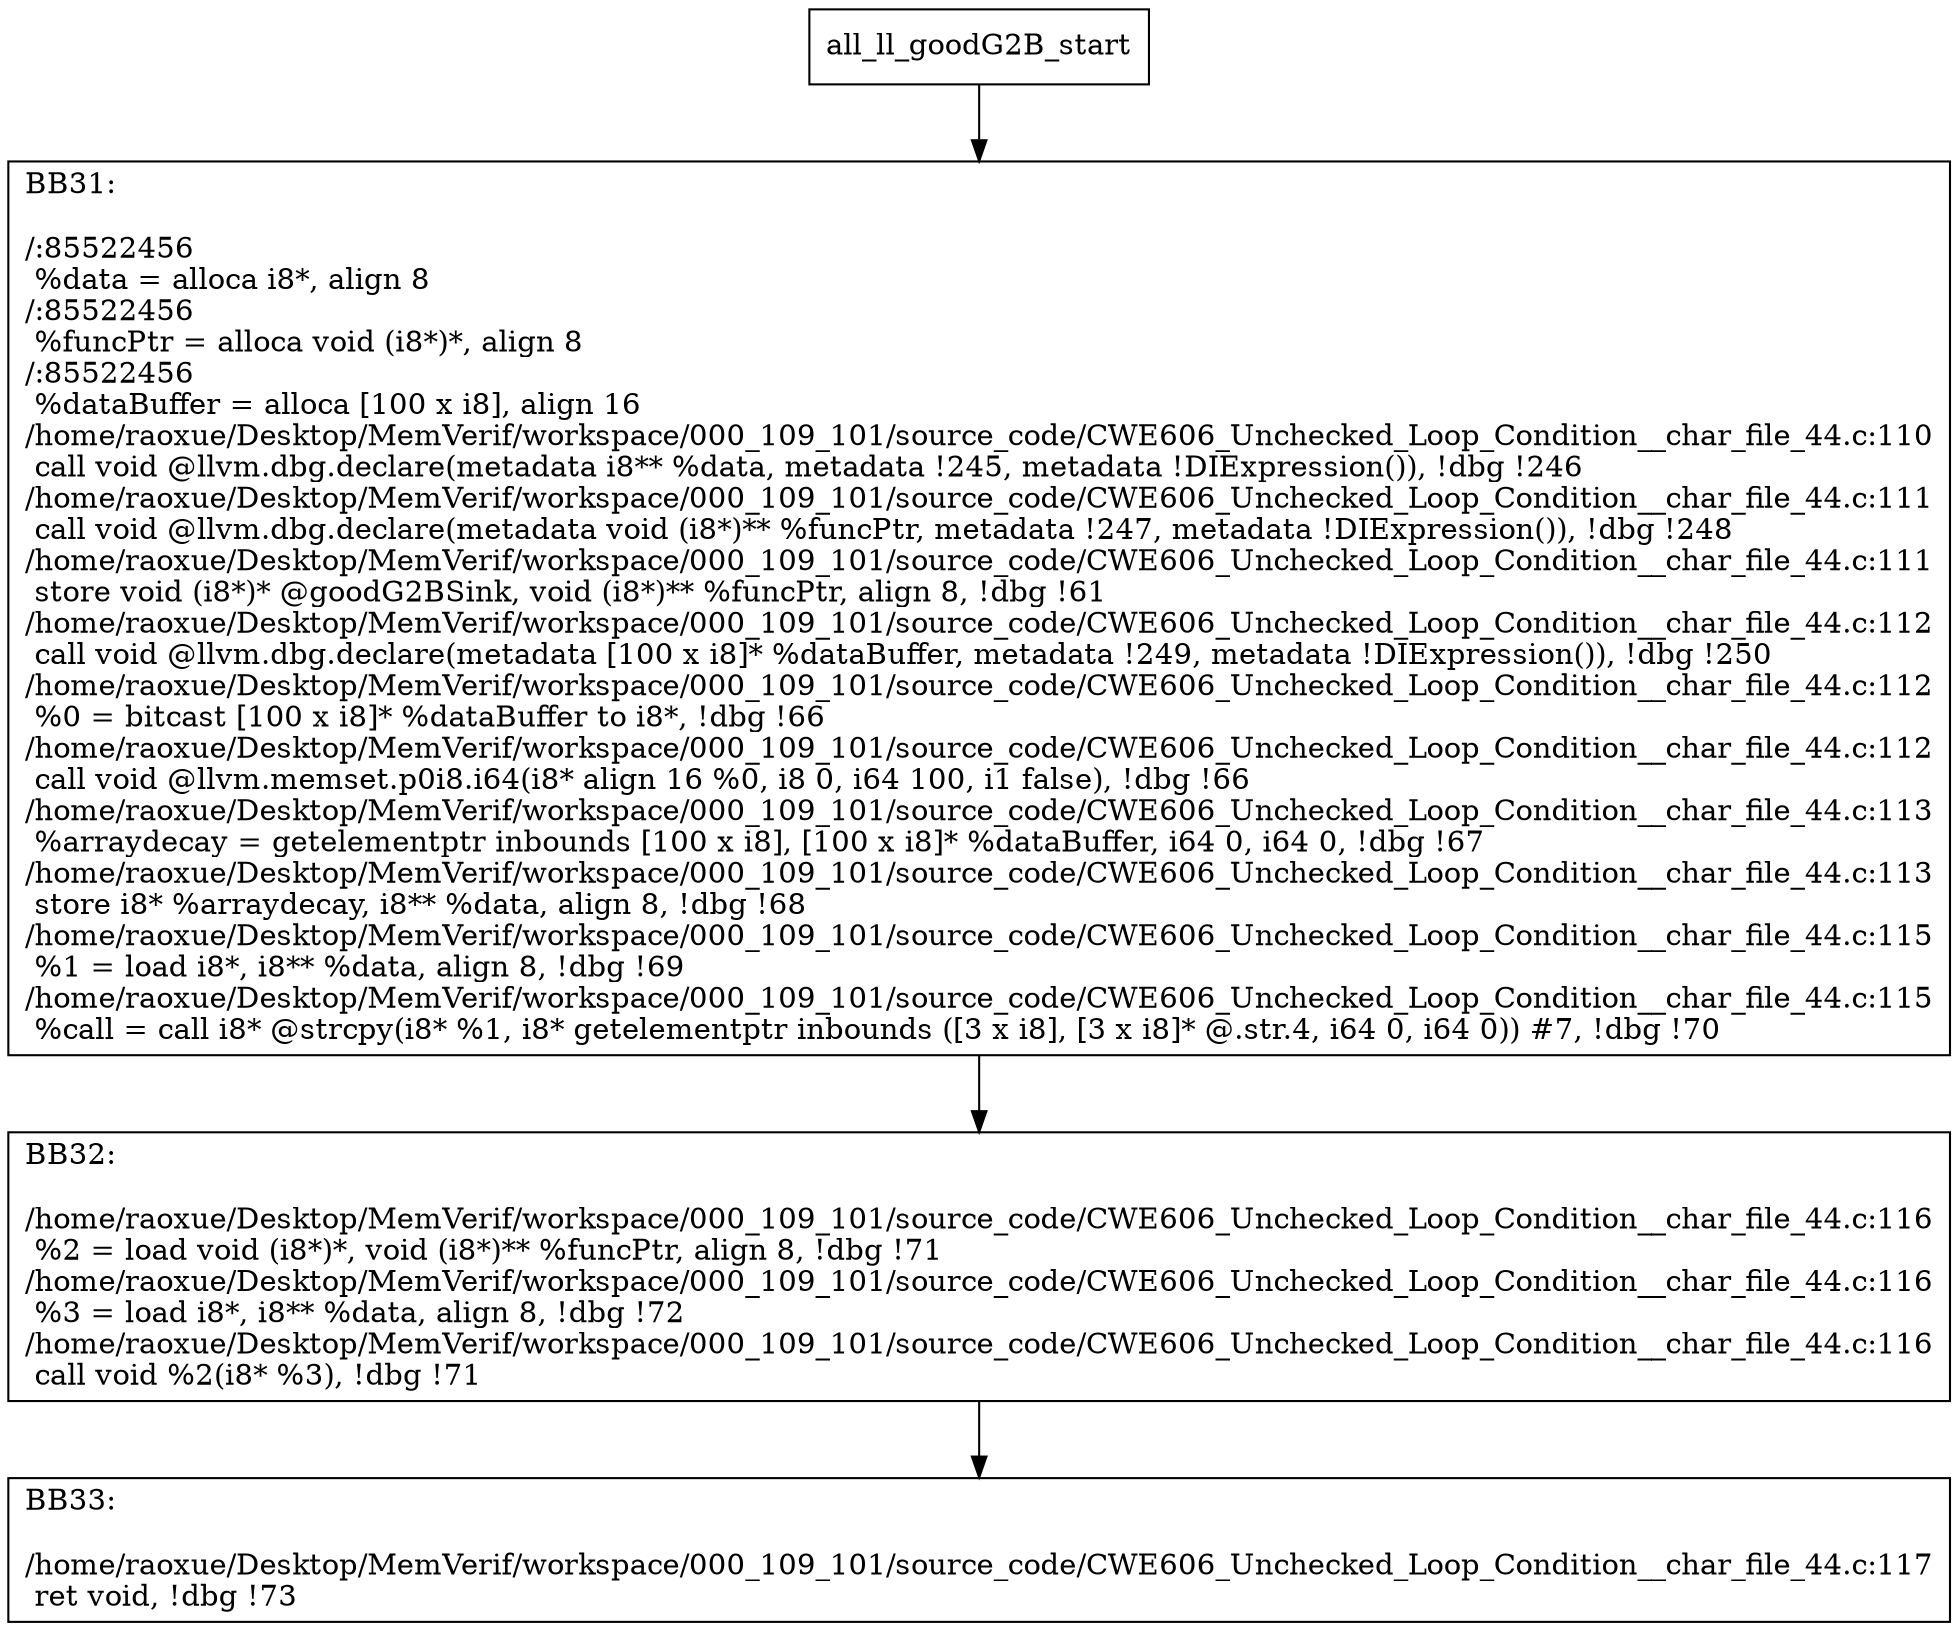 digraph "CFG for'all_ll_goodG2B' function" {
	BBall_ll_goodG2B_start[shape=record,label="{all_ll_goodG2B_start}"];
	BBall_ll_goodG2B_start-> all_ll_goodG2BBB31;
	all_ll_goodG2BBB31 [shape=record, label="{BB31:\l\l/:85522456\l
  %data = alloca i8*, align 8\l
/:85522456\l
  %funcPtr = alloca void (i8*)*, align 8\l
/:85522456\l
  %dataBuffer = alloca [100 x i8], align 16\l
/home/raoxue/Desktop/MemVerif/workspace/000_109_101/source_code/CWE606_Unchecked_Loop_Condition__char_file_44.c:110\l
  call void @llvm.dbg.declare(metadata i8** %data, metadata !245, metadata !DIExpression()), !dbg !246\l
/home/raoxue/Desktop/MemVerif/workspace/000_109_101/source_code/CWE606_Unchecked_Loop_Condition__char_file_44.c:111\l
  call void @llvm.dbg.declare(metadata void (i8*)** %funcPtr, metadata !247, metadata !DIExpression()), !dbg !248\l
/home/raoxue/Desktop/MemVerif/workspace/000_109_101/source_code/CWE606_Unchecked_Loop_Condition__char_file_44.c:111\l
  store void (i8*)* @goodG2BSink, void (i8*)** %funcPtr, align 8, !dbg !61\l
/home/raoxue/Desktop/MemVerif/workspace/000_109_101/source_code/CWE606_Unchecked_Loop_Condition__char_file_44.c:112\l
  call void @llvm.dbg.declare(metadata [100 x i8]* %dataBuffer, metadata !249, metadata !DIExpression()), !dbg !250\l
/home/raoxue/Desktop/MemVerif/workspace/000_109_101/source_code/CWE606_Unchecked_Loop_Condition__char_file_44.c:112\l
  %0 = bitcast [100 x i8]* %dataBuffer to i8*, !dbg !66\l
/home/raoxue/Desktop/MemVerif/workspace/000_109_101/source_code/CWE606_Unchecked_Loop_Condition__char_file_44.c:112\l
  call void @llvm.memset.p0i8.i64(i8* align 16 %0, i8 0, i64 100, i1 false), !dbg !66\l
/home/raoxue/Desktop/MemVerif/workspace/000_109_101/source_code/CWE606_Unchecked_Loop_Condition__char_file_44.c:113\l
  %arraydecay = getelementptr inbounds [100 x i8], [100 x i8]* %dataBuffer, i64 0, i64 0, !dbg !67\l
/home/raoxue/Desktop/MemVerif/workspace/000_109_101/source_code/CWE606_Unchecked_Loop_Condition__char_file_44.c:113\l
  store i8* %arraydecay, i8** %data, align 8, !dbg !68\l
/home/raoxue/Desktop/MemVerif/workspace/000_109_101/source_code/CWE606_Unchecked_Loop_Condition__char_file_44.c:115\l
  %1 = load i8*, i8** %data, align 8, !dbg !69\l
/home/raoxue/Desktop/MemVerif/workspace/000_109_101/source_code/CWE606_Unchecked_Loop_Condition__char_file_44.c:115\l
  %call = call i8* @strcpy(i8* %1, i8* getelementptr inbounds ([3 x i8], [3 x i8]* @.str.4, i64 0, i64 0)) #7, !dbg !70\l
}"];
	all_ll_goodG2BBB31-> all_ll_goodG2BBB32;
	all_ll_goodG2BBB32 [shape=record, label="{BB32:\l\l/home/raoxue/Desktop/MemVerif/workspace/000_109_101/source_code/CWE606_Unchecked_Loop_Condition__char_file_44.c:116\l
  %2 = load void (i8*)*, void (i8*)** %funcPtr, align 8, !dbg !71\l
/home/raoxue/Desktop/MemVerif/workspace/000_109_101/source_code/CWE606_Unchecked_Loop_Condition__char_file_44.c:116\l
  %3 = load i8*, i8** %data, align 8, !dbg !72\l
/home/raoxue/Desktop/MemVerif/workspace/000_109_101/source_code/CWE606_Unchecked_Loop_Condition__char_file_44.c:116\l
  call void %2(i8* %3), !dbg !71\l
}"];
	all_ll_goodG2BBB32-> all_ll_goodG2BBB33;
	all_ll_goodG2BBB33 [shape=record, label="{BB33:\l\l/home/raoxue/Desktop/MemVerif/workspace/000_109_101/source_code/CWE606_Unchecked_Loop_Condition__char_file_44.c:117\l
  ret void, !dbg !73\l
}"];
}
